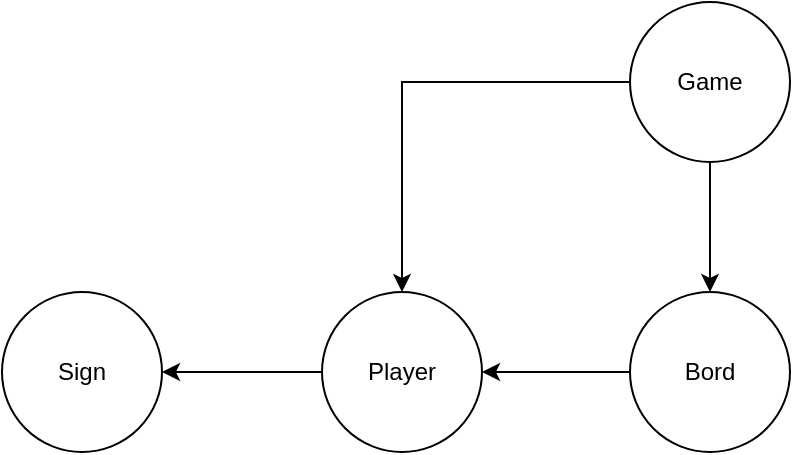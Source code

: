 <mxfile version="21.3.7" type="github">
  <diagram name="Страница 1" id="sEYR3FyFLk_XQ8jIZZSz">
    <mxGraphModel dx="832" dy="519" grid="1" gridSize="10" guides="1" tooltips="1" connect="1" arrows="1" fold="1" page="1" pageScale="1" pageWidth="827" pageHeight="1169" math="0" shadow="0">
      <root>
        <mxCell id="0" />
        <mxCell id="1" parent="0" />
        <mxCell id="5P9jqnLyqEITbqD3Z9lT-1" value="" style="ellipse;whiteSpace=wrap;html=1;aspect=fixed;" parent="1" vertex="1">
          <mxGeometry x="190" y="260" width="80" height="80" as="geometry" />
        </mxCell>
        <mxCell id="5P9jqnLyqEITbqD3Z9lT-2" value="" style="ellipse;whiteSpace=wrap;html=1;aspect=fixed;" parent="1" vertex="1">
          <mxGeometry x="350" y="260" width="80" height="80" as="geometry" />
        </mxCell>
        <mxCell id="5P9jqnLyqEITbqD3Z9lT-3" value="" style="ellipse;whiteSpace=wrap;html=1;aspect=fixed;" parent="1" vertex="1">
          <mxGeometry x="504" y="260" width="80" height="80" as="geometry" />
        </mxCell>
        <mxCell id="5P9jqnLyqEITbqD3Z9lT-5" value="Sign" style="text;html=1;strokeColor=none;fillColor=none;align=center;verticalAlign=middle;whiteSpace=wrap;rounded=0;" parent="1" vertex="1">
          <mxGeometry x="200" y="285" width="60" height="30" as="geometry" />
        </mxCell>
        <mxCell id="5P9jqnLyqEITbqD3Z9lT-6" value="Player" style="text;html=1;strokeColor=none;fillColor=none;align=center;verticalAlign=middle;whiteSpace=wrap;rounded=0;" parent="1" vertex="1">
          <mxGeometry x="360" y="285" width="60" height="30" as="geometry" />
        </mxCell>
        <mxCell id="5P9jqnLyqEITbqD3Z9lT-7" value="Bord" style="text;html=1;strokeColor=none;fillColor=none;align=center;verticalAlign=middle;whiteSpace=wrap;rounded=0;" parent="1" vertex="1">
          <mxGeometry x="514" y="285" width="60" height="30" as="geometry" />
        </mxCell>
        <mxCell id="5P9jqnLyqEITbqD3Z9lT-8" value="" style="endArrow=classic;html=1;rounded=0;exitX=0;exitY=0.5;exitDx=0;exitDy=0;entryX=0.5;entryY=0;entryDx=0;entryDy=0;" parent="1" source="7baYl4XbE3dXX0JIqvit-1" target="5P9jqnLyqEITbqD3Z9lT-2" edge="1">
          <mxGeometry width="50" height="50" relative="1" as="geometry">
            <mxPoint x="520" y="400" as="sourcePoint" />
            <mxPoint x="350" y="300" as="targetPoint" />
            <Array as="points">
              <mxPoint x="390" y="155" />
            </Array>
          </mxGeometry>
        </mxCell>
        <mxCell id="5P9jqnLyqEITbqD3Z9lT-9" value="" style="endArrow=classic;html=1;rounded=0;entryX=0.5;entryY=0;entryDx=0;entryDy=0;exitX=0.5;exitY=1;exitDx=0;exitDy=0;" parent="1" source="7baYl4XbE3dXX0JIqvit-1" target="5P9jqnLyqEITbqD3Z9lT-3" edge="1">
          <mxGeometry width="50" height="50" relative="1" as="geometry">
            <mxPoint x="540" y="200" as="sourcePoint" />
            <mxPoint x="570" y="350" as="targetPoint" />
          </mxGeometry>
        </mxCell>
        <mxCell id="7baYl4XbE3dXX0JIqvit-1" value="" style="ellipse;whiteSpace=wrap;html=1;aspect=fixed;" vertex="1" parent="1">
          <mxGeometry x="504" y="115" width="80" height="80" as="geometry" />
        </mxCell>
        <mxCell id="7baYl4XbE3dXX0JIqvit-2" value="Game" style="text;html=1;strokeColor=none;fillColor=none;align=center;verticalAlign=middle;whiteSpace=wrap;rounded=0;" vertex="1" parent="1">
          <mxGeometry x="514" y="140" width="60" height="30" as="geometry" />
        </mxCell>
        <mxCell id="7baYl4XbE3dXX0JIqvit-3" value="" style="endArrow=classic;html=1;rounded=0;exitX=0;exitY=0.5;exitDx=0;exitDy=0;entryX=1;entryY=0.5;entryDx=0;entryDy=0;" edge="1" parent="1" source="5P9jqnLyqEITbqD3Z9lT-3" target="5P9jqnLyqEITbqD3Z9lT-2">
          <mxGeometry width="50" height="50" relative="1" as="geometry">
            <mxPoint x="390" y="300" as="sourcePoint" />
            <mxPoint x="440" y="250" as="targetPoint" />
          </mxGeometry>
        </mxCell>
        <mxCell id="7baYl4XbE3dXX0JIqvit-4" value="" style="endArrow=classic;html=1;rounded=0;entryX=1;entryY=0.5;entryDx=0;entryDy=0;" edge="1" parent="1" target="5P9jqnLyqEITbqD3Z9lT-1">
          <mxGeometry width="50" height="50" relative="1" as="geometry">
            <mxPoint x="350" y="300" as="sourcePoint" />
            <mxPoint x="440" y="250" as="targetPoint" />
          </mxGeometry>
        </mxCell>
      </root>
    </mxGraphModel>
  </diagram>
</mxfile>
